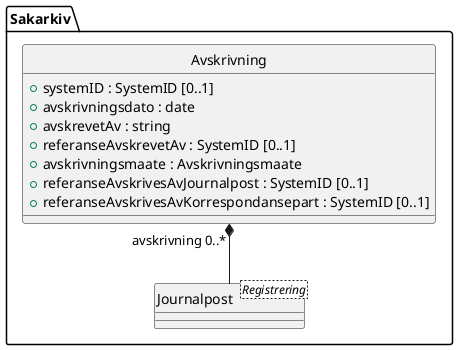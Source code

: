 @startuml
skinparam nodesep 100
hide circle
class Sakarkiv.Avskrivning {
  +systemID : SystemID [0..1]
  +avskrivningsdato : date
  +avskrevetAv : string
  +referanseAvskrevetAv : SystemID [0..1]
  +avskrivningsmaate : Avskrivningsmaate
  +referanseAvskrivesAvJournalpost : SystemID [0..1]
  +referanseAvskrivesAvKorrespondansepart : SystemID [0..1]
}
class Sakarkiv.Journalpost <Registrering> {
}
Sakarkiv.Avskrivning "avskrivning 0..*" *-- Sakarkiv.Journalpost
@enduml
